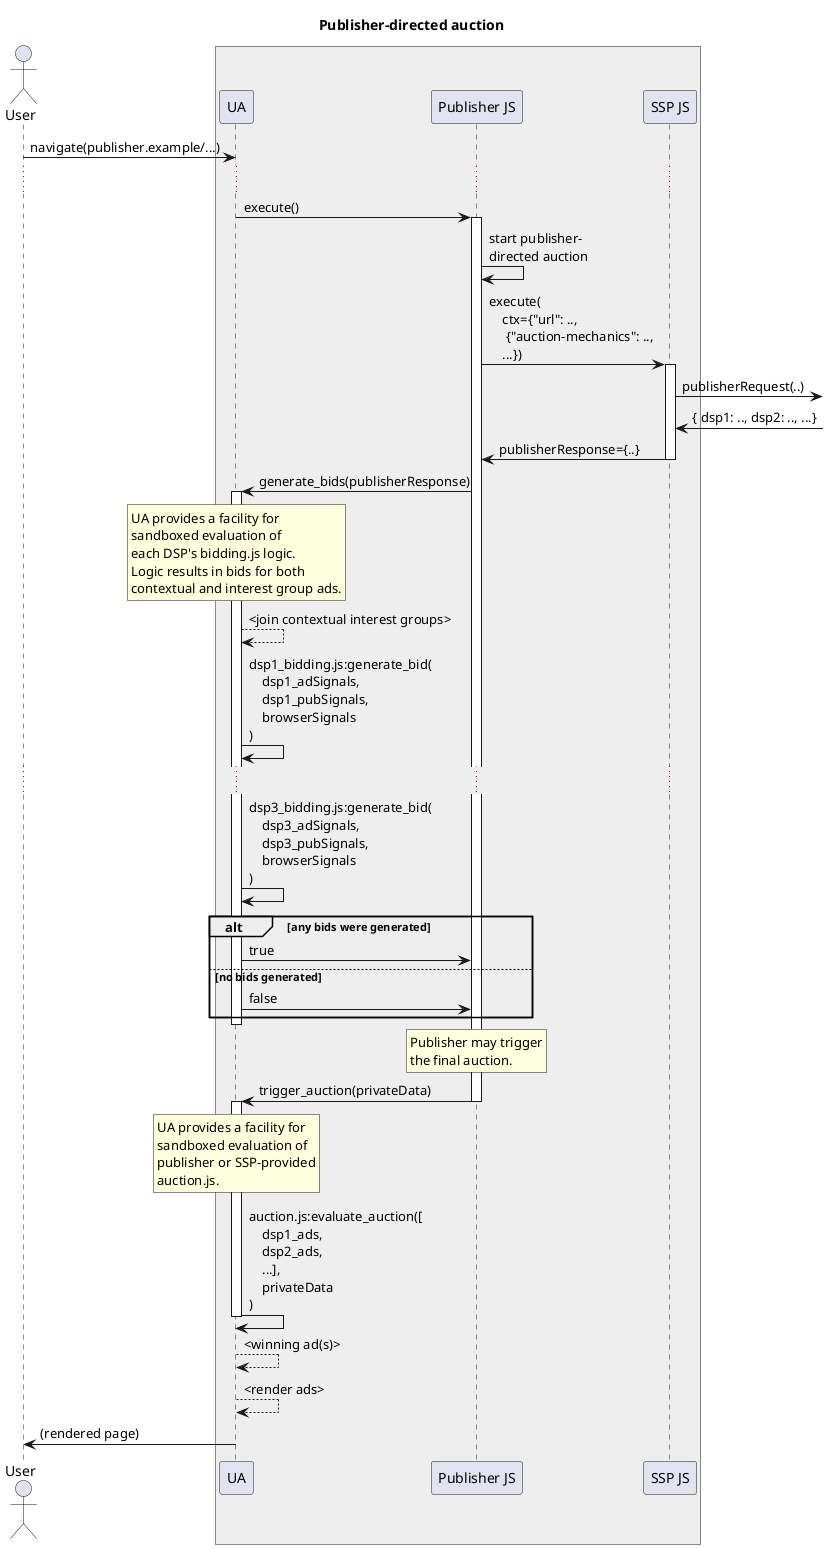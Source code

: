 @startuml

title Publisher-directed auction

actor "User" as user
box #eeeeee
participant "UA" as ua
participant "Publisher JS" as pub_pixel
participant "SSP JS" as ssp_pixel
end box

user -> ua : navigate(publisher.example/...)

...

ua -> pub_pixel : execute()

activate pub_pixel

pub_pixel -> pub_pixel: start publisher-\ndirected auction

pub_pixel -> ssp_pixel : execute(\n    ctx={"url": ..,\n     {"auction-mechanics": ..,\n    ...})

activate ssp_pixel

ssp_pixel ->] : publisherRequest(..)
ssp_pixel <-] : { dsp1: .., dsp2: .., ...}
ssp_pixel -> pub_pixel : publisherResponse={..}
deactivate ssp_pixel

pub_pixel -> ua : generate_bids(publisherResponse)

activate ua

rnote over ua
UA provides a facility for
sandboxed evaluation of
each DSP's bidding.js logic.
Logic results in bids for both
contextual and interest group ads.
end note

ua --> ua : <join contextual interest groups>

ua -> ua : dsp1_bidding.js:generate_bid(\n    dsp1_adSignals,\n    dsp1_pubSignals,\n    browserSignals\n)
...
ua -> ua : dsp3_bidding.js:generate_bid(\n    dsp3_adSignals,\n    dsp3_pubSignals,\n    browserSignals\n)

alt any bids were generated
  ua -> pub_pixel : true
else no bids generated
  ua -> pub_pixel : false
end

deactivate ua

rnote over pub_pixel
Publisher may trigger
the final auction.
end note

pub_pixel -> ua : trigger_auction(privateData)

deactivate pub_pixel
activate ua

rnote over ua
UA provides a facility for
sandboxed evaluation of
publisher or SSP-provided
auction.js.
end note
ua -> ua : auction.js:evaluate_auction([\n    dsp1_ads,\n    dsp2_ads,\n    ...],\n    privateData\n)

deactivate ua

ua --> ua : <winning ad(s)>

ua --> ua : <render ads>

ua -> user : (rendered page)

@enduml
